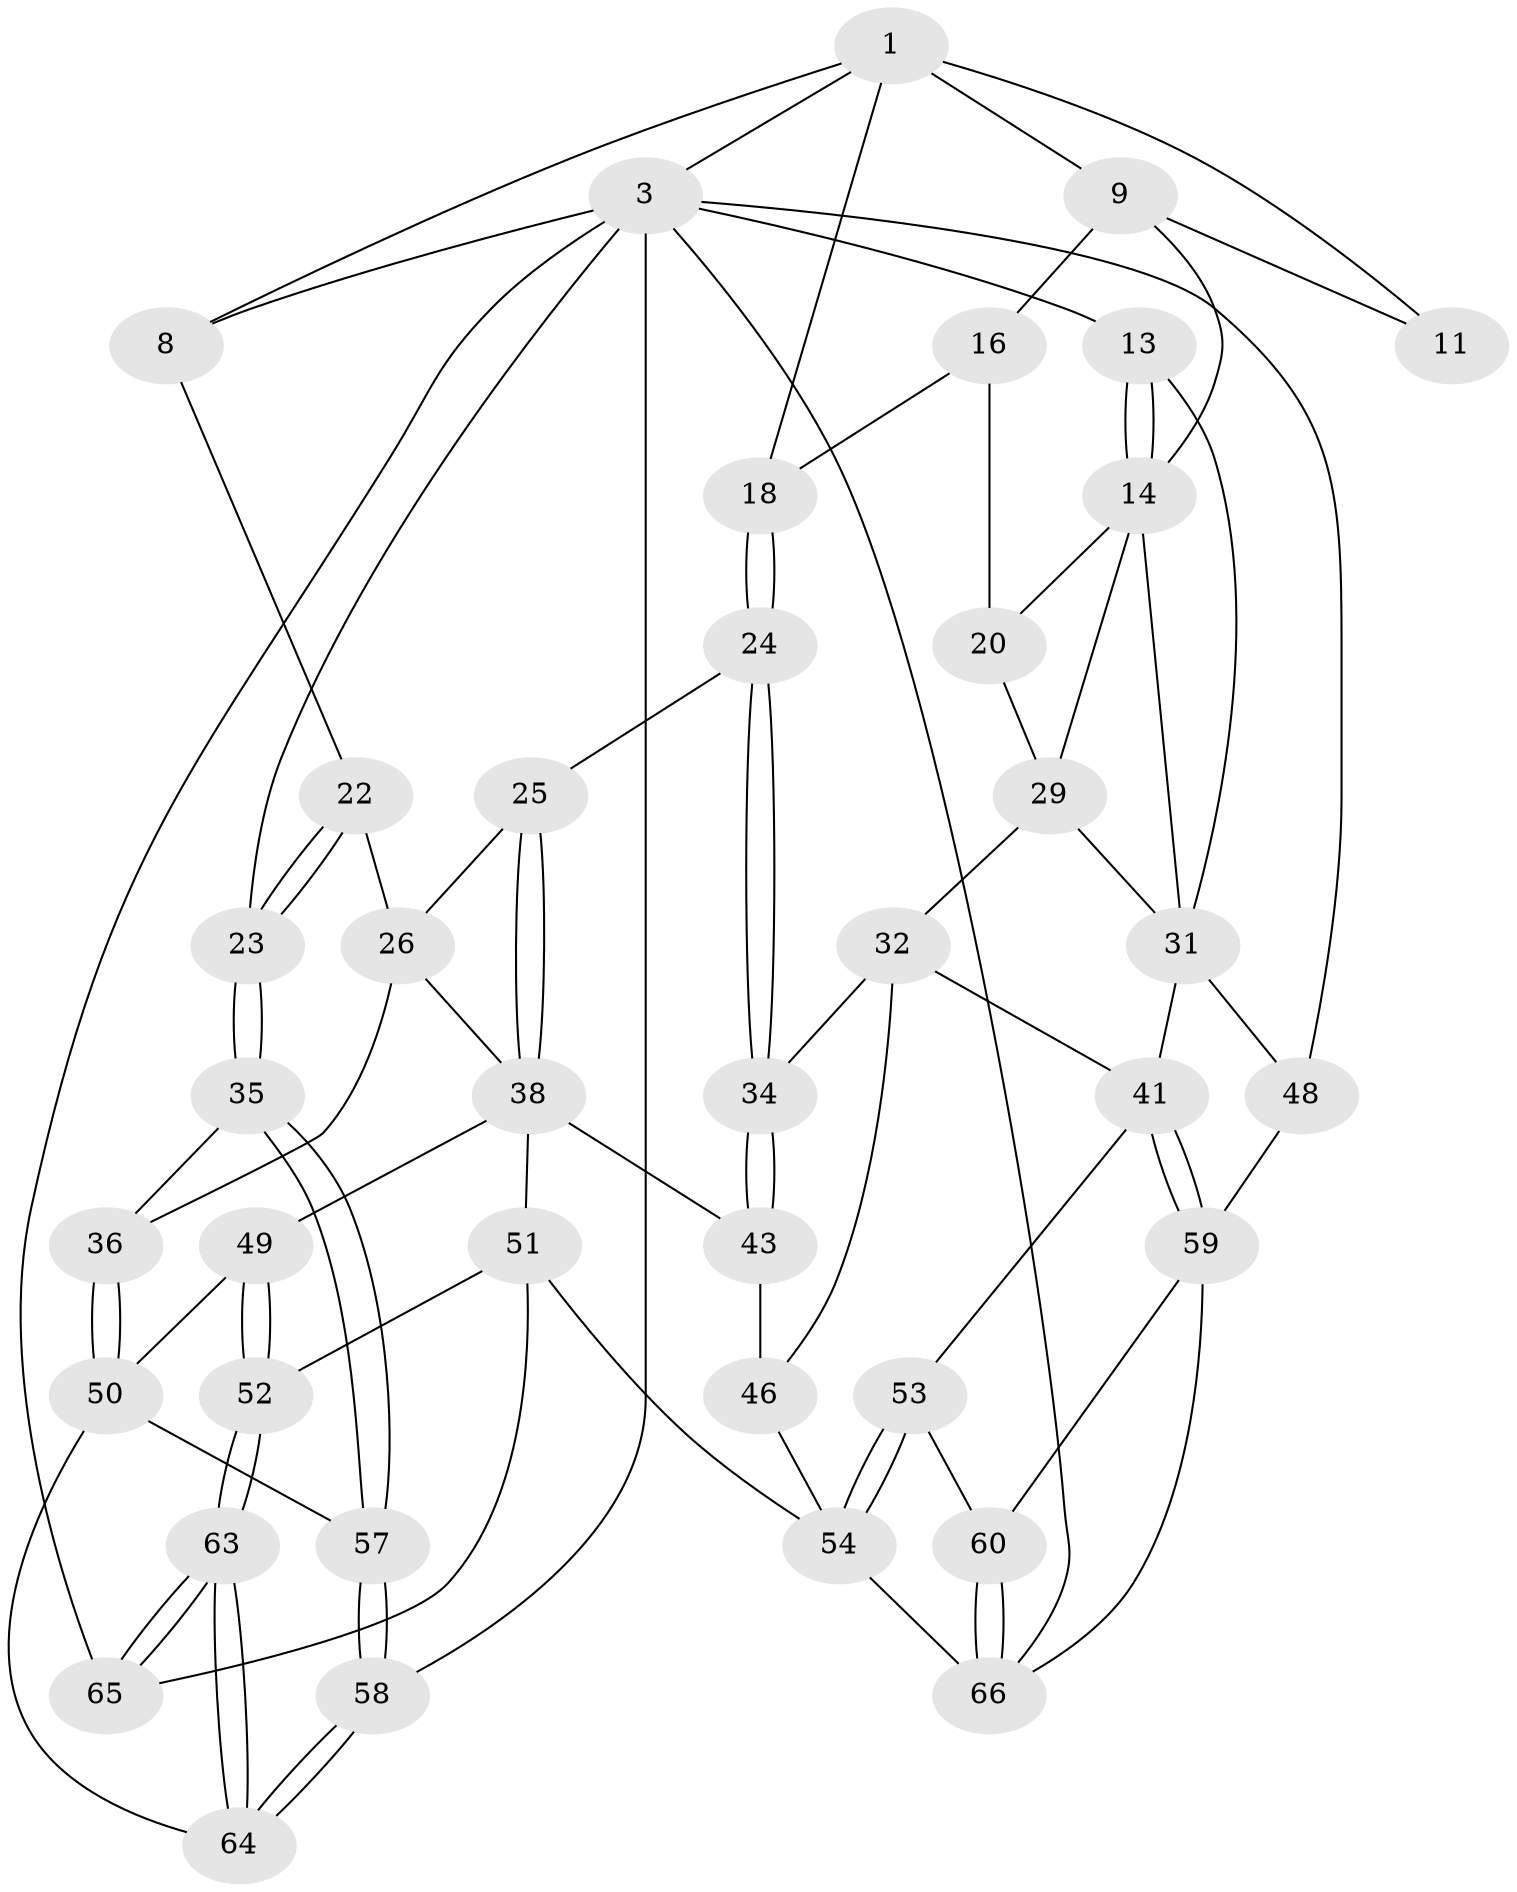 // original degree distribution, {3: 0.029411764705882353, 5: 0.5294117647058824, 4: 0.23529411764705882, 6: 0.20588235294117646}
// Generated by graph-tools (version 1.1) at 2025/21/03/04/25 18:21:32]
// undirected, 40 vertices, 89 edges
graph export_dot {
graph [start="1"]
  node [color=gray90,style=filled];
  1 [pos="+0.5364415923464569+0",super="+2+6"];
  3 [pos="+1+0",super="+47+4"];
  8 [pos="+0.2613595057474662+0.21735410071598302"];
  9 [pos="+0.7544178051758528+0.20724296054889663",super="+10"];
  11 [pos="+0.6174551029524364+0.23536852520194737"];
  13 [pos="+1+0.3306076784111676"];
  14 [pos="+1+0.3516182849845978",super="+15"];
  16 [pos="+0.6721276455512549+0.34213344799801104",super="+21+17"];
  18 [pos="+0.44258682010312206+0.4174151078362293"];
  20 [pos="+0.722434171288671+0.3931085224126825",super="+28"];
  22 [pos="+0.16413952943429488+0.28533959457535385"];
  23 [pos="+0+0.2061747431301123"];
  24 [pos="+0.4369191481655749+0.4283900355682785"];
  25 [pos="+0.3272264282543182+0.45340535601960663"];
  26 [pos="+0.16209885727034823+0.4557511052452278",super="+37"];
  29 [pos="+0.8150300941930889+0.44747167514603586",super="+30"];
  31 [pos="+0.895516927525723+0.5377926562803009",super="+40"];
  32 [pos="+0.7150097727492525+0.5988591159788665",super="+33"];
  34 [pos="+0.43711443251310633+0.43556789628370834"];
  35 [pos="+0+0.5422250302093453"];
  36 [pos="+0.07184164294620049+0.5465451565943689"];
  38 [pos="+0.22839593559704857+0.6233216154655135",super="+39+44"];
  41 [pos="+0.7528479768258554+0.6494420195220355",super="+42"];
  43 [pos="+0.42848297706498834+0.5098196419933448"];
  46 [pos="+0.49732900740942243+0.6587217749450552"];
  48 [pos="+1+0.9266467082467709"];
  49 [pos="+0.1460201039657779+0.7751153904455533"];
  50 [pos="+0.13514677742067627+0.7735205150226905",super="+62"];
  51 [pos="+0.32825802718131075+0.7537370519963673",super="+56"];
  52 [pos="+0.20967431426980493+0.8028796688314791"];
  53 [pos="+0.6040773218956796+0.7675244828445702"];
  54 [pos="+0.5893124541695665+0.7735184318018106",super="+55"];
  57 [pos="+0+0.7069631310825338"];
  58 [pos="+0+1"];
  59 [pos="+0.8586979182101429+0.7816463071438658",super="+61"];
  60 [pos="+0.7170231939724943+0.8463719184406455"];
  63 [pos="+0.17525920364741385+1"];
  64 [pos="+0.15226174658401903+1"];
  65 [pos="+0.3995046447097461+1"];
  66 [pos="+0.7091780412075255+0.9670176913540088",super="+67"];
  1 -- 3;
  1 -- 9;
  1 -- 8;
  1 -- 18;
  1 -- 11 [weight=2];
  3 -- 13;
  3 -- 48;
  3 -- 65;
  3 -- 58 [weight=2];
  3 -- 8;
  3 -- 23;
  3 -- 66;
  8 -- 22;
  9 -- 16;
  9 -- 11;
  9 -- 14;
  13 -- 14;
  13 -- 14;
  13 -- 31;
  14 -- 31;
  14 -- 20;
  14 -- 29;
  16 -- 20 [weight=2];
  16 -- 18;
  18 -- 24;
  18 -- 24;
  20 -- 29;
  22 -- 23;
  22 -- 23;
  22 -- 26;
  23 -- 35;
  23 -- 35;
  24 -- 25;
  24 -- 34;
  24 -- 34;
  25 -- 26;
  25 -- 38;
  25 -- 38;
  26 -- 36;
  26 -- 38;
  29 -- 31;
  29 -- 32;
  31 -- 48;
  31 -- 41;
  32 -- 41;
  32 -- 34;
  32 -- 46;
  34 -- 43;
  34 -- 43;
  35 -- 36;
  35 -- 57;
  35 -- 57;
  36 -- 50;
  36 -- 50;
  38 -- 49;
  38 -- 51;
  38 -- 43;
  41 -- 59;
  41 -- 59;
  41 -- 53;
  43 -- 46;
  46 -- 54;
  48 -- 59;
  49 -- 50;
  49 -- 52;
  49 -- 52;
  50 -- 64;
  50 -- 57;
  51 -- 52;
  51 -- 65;
  51 -- 54;
  52 -- 63;
  52 -- 63;
  53 -- 54;
  53 -- 54;
  53 -- 60;
  54 -- 66;
  57 -- 58;
  57 -- 58;
  58 -- 64;
  58 -- 64;
  59 -- 60;
  59 -- 66;
  60 -- 66;
  60 -- 66;
  63 -- 64;
  63 -- 64;
  63 -- 65;
  63 -- 65;
}
